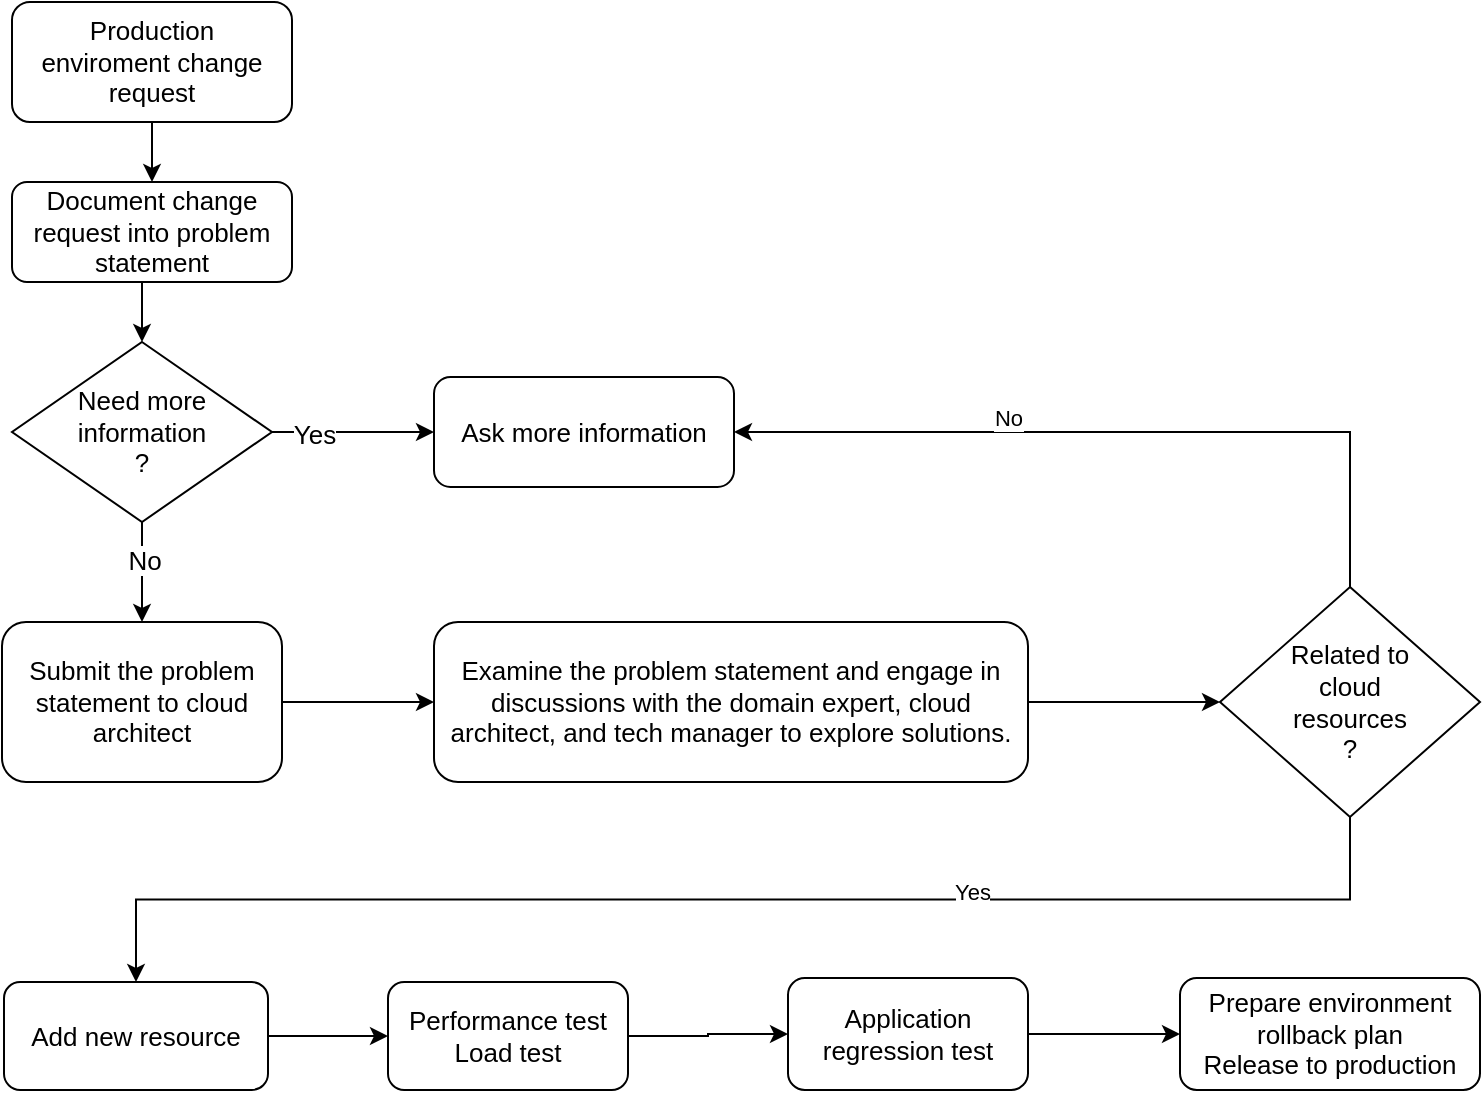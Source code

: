 <mxfile version="22.1.18" type="github">
  <diagram id="C5RBs43oDa-KdzZeNtuy" name="Page-1">
    <mxGraphModel dx="774" dy="708" grid="1" gridSize="10" guides="1" tooltips="1" connect="1" arrows="1" fold="1" page="1" pageScale="1" pageWidth="827" pageHeight="1169" math="0" shadow="0">
      <root>
        <mxCell id="WIyWlLk6GJQsqaUBKTNV-0" />
        <mxCell id="WIyWlLk6GJQsqaUBKTNV-1" parent="WIyWlLk6GJQsqaUBKTNV-0" />
        <mxCell id="RYM1ITUhADZ-oT47XHVD-26" style="edgeStyle=orthogonalEdgeStyle;rounded=0;orthogonalLoop=1;jettySize=auto;html=1;exitX=0.5;exitY=1;exitDx=0;exitDy=0;entryX=0.5;entryY=0;entryDx=0;entryDy=0;align=center;verticalAlign=middle;fontSize=13;" parent="WIyWlLk6GJQsqaUBKTNV-1" source="WIyWlLk6GJQsqaUBKTNV-3" target="RYM1ITUhADZ-oT47XHVD-0" edge="1">
          <mxGeometry relative="1" as="geometry" />
        </mxCell>
        <mxCell id="WIyWlLk6GJQsqaUBKTNV-3" value="Production&lt;br style=&quot;font-size: 13px;&quot;&gt;enviroment change request" style="rounded=1;whiteSpace=wrap;html=1;fontSize=13;glass=0;strokeWidth=1;shadow=0;align=center;verticalAlign=middle;" parent="WIyWlLk6GJQsqaUBKTNV-1" vertex="1">
          <mxGeometry x="52" y="20" width="140" height="60" as="geometry" />
        </mxCell>
        <mxCell id="RYM1ITUhADZ-oT47XHVD-27" style="edgeStyle=orthogonalEdgeStyle;rounded=0;orthogonalLoop=1;jettySize=auto;html=1;exitX=0.5;exitY=1;exitDx=0;exitDy=0;entryX=0.5;entryY=0;entryDx=0;entryDy=0;align=center;verticalAlign=middle;fontSize=13;" parent="WIyWlLk6GJQsqaUBKTNV-1" source="RYM1ITUhADZ-oT47XHVD-0" target="RYM1ITUhADZ-oT47XHVD-3" edge="1">
          <mxGeometry relative="1" as="geometry" />
        </mxCell>
        <mxCell id="RYM1ITUhADZ-oT47XHVD-0" value="Document change request into problem statement" style="rounded=1;whiteSpace=wrap;html=1;fontSize=13;glass=0;strokeWidth=1;shadow=0;align=center;verticalAlign=middle;" parent="WIyWlLk6GJQsqaUBKTNV-1" vertex="1">
          <mxGeometry x="52" y="110" width="140" height="50" as="geometry" />
        </mxCell>
        <mxCell id="RYM1ITUhADZ-oT47XHVD-1" value="Ask more information" style="rounded=1;whiteSpace=wrap;html=1;fontSize=13;glass=0;strokeWidth=1;shadow=0;align=center;verticalAlign=middle;" parent="WIyWlLk6GJQsqaUBKTNV-1" vertex="1">
          <mxGeometry x="263" y="207.5" width="150" height="55" as="geometry" />
        </mxCell>
        <mxCell id="RYM1ITUhADZ-oT47XHVD-36" style="edgeStyle=orthogonalEdgeStyle;rounded=0;orthogonalLoop=1;jettySize=auto;html=1;exitX=1;exitY=0.5;exitDx=0;exitDy=0;entryX=0;entryY=0.5;entryDx=0;entryDy=0;" parent="WIyWlLk6GJQsqaUBKTNV-1" source="RYM1ITUhADZ-oT47XHVD-2" target="RYM1ITUhADZ-oT47XHVD-4" edge="1">
          <mxGeometry relative="1" as="geometry" />
        </mxCell>
        <mxCell id="RYM1ITUhADZ-oT47XHVD-2" value="Submit the problem statement to cloud architect" style="rounded=1;whiteSpace=wrap;html=1;fontSize=13;glass=0;strokeWidth=1;shadow=0;align=center;verticalAlign=middle;" parent="WIyWlLk6GJQsqaUBKTNV-1" vertex="1">
          <mxGeometry x="47" y="330" width="140" height="80" as="geometry" />
        </mxCell>
        <mxCell id="RYM1ITUhADZ-oT47XHVD-19" style="edgeStyle=orthogonalEdgeStyle;rounded=0;orthogonalLoop=1;jettySize=auto;html=1;exitX=1;exitY=0.5;exitDx=0;exitDy=0;entryX=0;entryY=0.5;entryDx=0;entryDy=0;align=center;verticalAlign=middle;fontSize=13;" parent="WIyWlLk6GJQsqaUBKTNV-1" source="RYM1ITUhADZ-oT47XHVD-3" target="RYM1ITUhADZ-oT47XHVD-1" edge="1">
          <mxGeometry relative="1" as="geometry" />
        </mxCell>
        <mxCell id="RYM1ITUhADZ-oT47XHVD-33" value="Yes" style="edgeLabel;html=1;align=center;verticalAlign=middle;resizable=0;points=[];fontSize=13;" parent="RYM1ITUhADZ-oT47XHVD-19" vertex="1" connectable="0">
          <mxGeometry x="-0.481" y="-1" relative="1" as="geometry">
            <mxPoint as="offset" />
          </mxGeometry>
        </mxCell>
        <mxCell id="RYM1ITUhADZ-oT47XHVD-28" style="edgeStyle=orthogonalEdgeStyle;rounded=0;orthogonalLoop=1;jettySize=auto;html=1;exitX=0.5;exitY=1;exitDx=0;exitDy=0;entryX=0.5;entryY=0;entryDx=0;entryDy=0;align=center;verticalAlign=middle;fontSize=13;" parent="WIyWlLk6GJQsqaUBKTNV-1" source="RYM1ITUhADZ-oT47XHVD-3" target="RYM1ITUhADZ-oT47XHVD-2" edge="1">
          <mxGeometry relative="1" as="geometry" />
        </mxCell>
        <mxCell id="RYM1ITUhADZ-oT47XHVD-32" value="No" style="edgeLabel;html=1;align=center;verticalAlign=middle;resizable=0;points=[];fontSize=13;" parent="RYM1ITUhADZ-oT47XHVD-28" vertex="1" connectable="0">
          <mxGeometry x="-0.265" y="1" relative="1" as="geometry">
            <mxPoint as="offset" />
          </mxGeometry>
        </mxCell>
        <mxCell id="RYM1ITUhADZ-oT47XHVD-3" value="Need more information&lt;br&gt;?" style="rhombus;whiteSpace=wrap;html=1;align=center;verticalAlign=middle;fontSize=13;" parent="WIyWlLk6GJQsqaUBKTNV-1" vertex="1">
          <mxGeometry x="52" y="190" width="130" height="90" as="geometry" />
        </mxCell>
        <mxCell id="Ss8Qq9aEMi-KOUnrAsTm-0" style="edgeStyle=orthogonalEdgeStyle;rounded=0;orthogonalLoop=1;jettySize=auto;html=1;exitX=1;exitY=0.5;exitDx=0;exitDy=0;" edge="1" parent="WIyWlLk6GJQsqaUBKTNV-1" source="RYM1ITUhADZ-oT47XHVD-4" target="RYM1ITUhADZ-oT47XHVD-5">
          <mxGeometry relative="1" as="geometry" />
        </mxCell>
        <mxCell id="RYM1ITUhADZ-oT47XHVD-4" value="Examine the problem statement and engage in discussions with the domain expert, cloud architect, and tech manager to explore solutions." style="rounded=1;whiteSpace=wrap;html=1;fontSize=13;glass=0;strokeWidth=1;shadow=0;align=center;verticalAlign=middle;" parent="WIyWlLk6GJQsqaUBKTNV-1" vertex="1">
          <mxGeometry x="263" y="330" width="297" height="80" as="geometry" />
        </mxCell>
        <mxCell id="RYM1ITUhADZ-oT47XHVD-39" style="edgeStyle=orthogonalEdgeStyle;rounded=0;orthogonalLoop=1;jettySize=auto;html=1;exitX=0.5;exitY=1;exitDx=0;exitDy=0;entryX=0.5;entryY=0;entryDx=0;entryDy=0;" parent="WIyWlLk6GJQsqaUBKTNV-1" source="RYM1ITUhADZ-oT47XHVD-5" target="RYM1ITUhADZ-oT47XHVD-7" edge="1">
          <mxGeometry relative="1" as="geometry" />
        </mxCell>
        <mxCell id="RYM1ITUhADZ-oT47XHVD-42" value="Yes" style="edgeLabel;html=1;align=center;verticalAlign=middle;resizable=0;points=[];" parent="RYM1ITUhADZ-oT47XHVD-39" vertex="1" connectable="0">
          <mxGeometry x="-0.332" y="-4" relative="1" as="geometry">
            <mxPoint as="offset" />
          </mxGeometry>
        </mxCell>
        <mxCell id="RYM1ITUhADZ-oT47XHVD-40" style="edgeStyle=orthogonalEdgeStyle;rounded=0;orthogonalLoop=1;jettySize=auto;html=1;exitX=0.5;exitY=0;exitDx=0;exitDy=0;entryX=1;entryY=0.5;entryDx=0;entryDy=0;" parent="WIyWlLk6GJQsqaUBKTNV-1" source="RYM1ITUhADZ-oT47XHVD-5" target="RYM1ITUhADZ-oT47XHVD-1" edge="1">
          <mxGeometry relative="1" as="geometry" />
        </mxCell>
        <mxCell id="RYM1ITUhADZ-oT47XHVD-41" value="No" style="edgeLabel;html=1;align=center;verticalAlign=middle;resizable=0;points=[];" parent="RYM1ITUhADZ-oT47XHVD-40" vertex="1" connectable="0">
          <mxGeometry x="0.291" y="-7" relative="1" as="geometry">
            <mxPoint as="offset" />
          </mxGeometry>
        </mxCell>
        <mxCell id="RYM1ITUhADZ-oT47XHVD-5" value="Related to &lt;br style=&quot;font-size: 13px;&quot;&gt;cloud &lt;br style=&quot;font-size: 13px;&quot;&gt;resources&lt;br&gt;?" style="rhombus;whiteSpace=wrap;html=1;align=center;verticalAlign=middle;fontSize=13;" parent="WIyWlLk6GJQsqaUBKTNV-1" vertex="1">
          <mxGeometry x="656" y="312.5" width="130" height="115" as="geometry" />
        </mxCell>
        <mxCell id="RYM1ITUhADZ-oT47XHVD-43" style="edgeStyle=orthogonalEdgeStyle;rounded=0;orthogonalLoop=1;jettySize=auto;html=1;exitX=1;exitY=0.5;exitDx=0;exitDy=0;entryX=0;entryY=0.5;entryDx=0;entryDy=0;" parent="WIyWlLk6GJQsqaUBKTNV-1" source="RYM1ITUhADZ-oT47XHVD-7" target="RYM1ITUhADZ-oT47XHVD-12" edge="1">
          <mxGeometry relative="1" as="geometry" />
        </mxCell>
        <mxCell id="RYM1ITUhADZ-oT47XHVD-7" value="Add new resource" style="rounded=1;whiteSpace=wrap;html=1;fontSize=13;glass=0;strokeWidth=1;shadow=0;align=center;verticalAlign=middle;" parent="WIyWlLk6GJQsqaUBKTNV-1" vertex="1">
          <mxGeometry x="48" y="510" width="132" height="54" as="geometry" />
        </mxCell>
        <mxCell id="RYM1ITUhADZ-oT47XHVD-44" style="edgeStyle=orthogonalEdgeStyle;rounded=0;orthogonalLoop=1;jettySize=auto;html=1;exitX=1;exitY=0.5;exitDx=0;exitDy=0;entryX=0;entryY=0.5;entryDx=0;entryDy=0;" parent="WIyWlLk6GJQsqaUBKTNV-1" source="RYM1ITUhADZ-oT47XHVD-12" target="RYM1ITUhADZ-oT47XHVD-13" edge="1">
          <mxGeometry relative="1" as="geometry" />
        </mxCell>
        <mxCell id="RYM1ITUhADZ-oT47XHVD-12" value="Performance test&lt;br style=&quot;font-size: 13px;&quot;&gt;Load test" style="rounded=1;whiteSpace=wrap;html=1;fontSize=13;glass=0;strokeWidth=1;shadow=0;align=center;verticalAlign=middle;" parent="WIyWlLk6GJQsqaUBKTNV-1" vertex="1">
          <mxGeometry x="240" y="510" width="120" height="54" as="geometry" />
        </mxCell>
        <mxCell id="RYM1ITUhADZ-oT47XHVD-45" style="edgeStyle=orthogonalEdgeStyle;rounded=0;orthogonalLoop=1;jettySize=auto;html=1;exitX=1;exitY=0.5;exitDx=0;exitDy=0;entryX=0;entryY=0.5;entryDx=0;entryDy=0;" parent="WIyWlLk6GJQsqaUBKTNV-1" source="RYM1ITUhADZ-oT47XHVD-13" target="RYM1ITUhADZ-oT47XHVD-14" edge="1">
          <mxGeometry relative="1" as="geometry" />
        </mxCell>
        <mxCell id="RYM1ITUhADZ-oT47XHVD-13" value="Application regression test" style="rounded=1;whiteSpace=wrap;html=1;fontSize=13;glass=0;strokeWidth=1;shadow=0;align=center;verticalAlign=middle;" parent="WIyWlLk6GJQsqaUBKTNV-1" vertex="1">
          <mxGeometry x="440" y="508" width="120" height="56" as="geometry" />
        </mxCell>
        <mxCell id="RYM1ITUhADZ-oT47XHVD-14" value="Prepare environment rollback plan&lt;br style=&quot;font-size: 13px;&quot;&gt;Release to production" style="rounded=1;whiteSpace=wrap;html=1;fontSize=13;glass=0;strokeWidth=1;shadow=0;align=center;verticalAlign=middle;" parent="WIyWlLk6GJQsqaUBKTNV-1" vertex="1">
          <mxGeometry x="636" y="508" width="150" height="56" as="geometry" />
        </mxCell>
      </root>
    </mxGraphModel>
  </diagram>
</mxfile>
